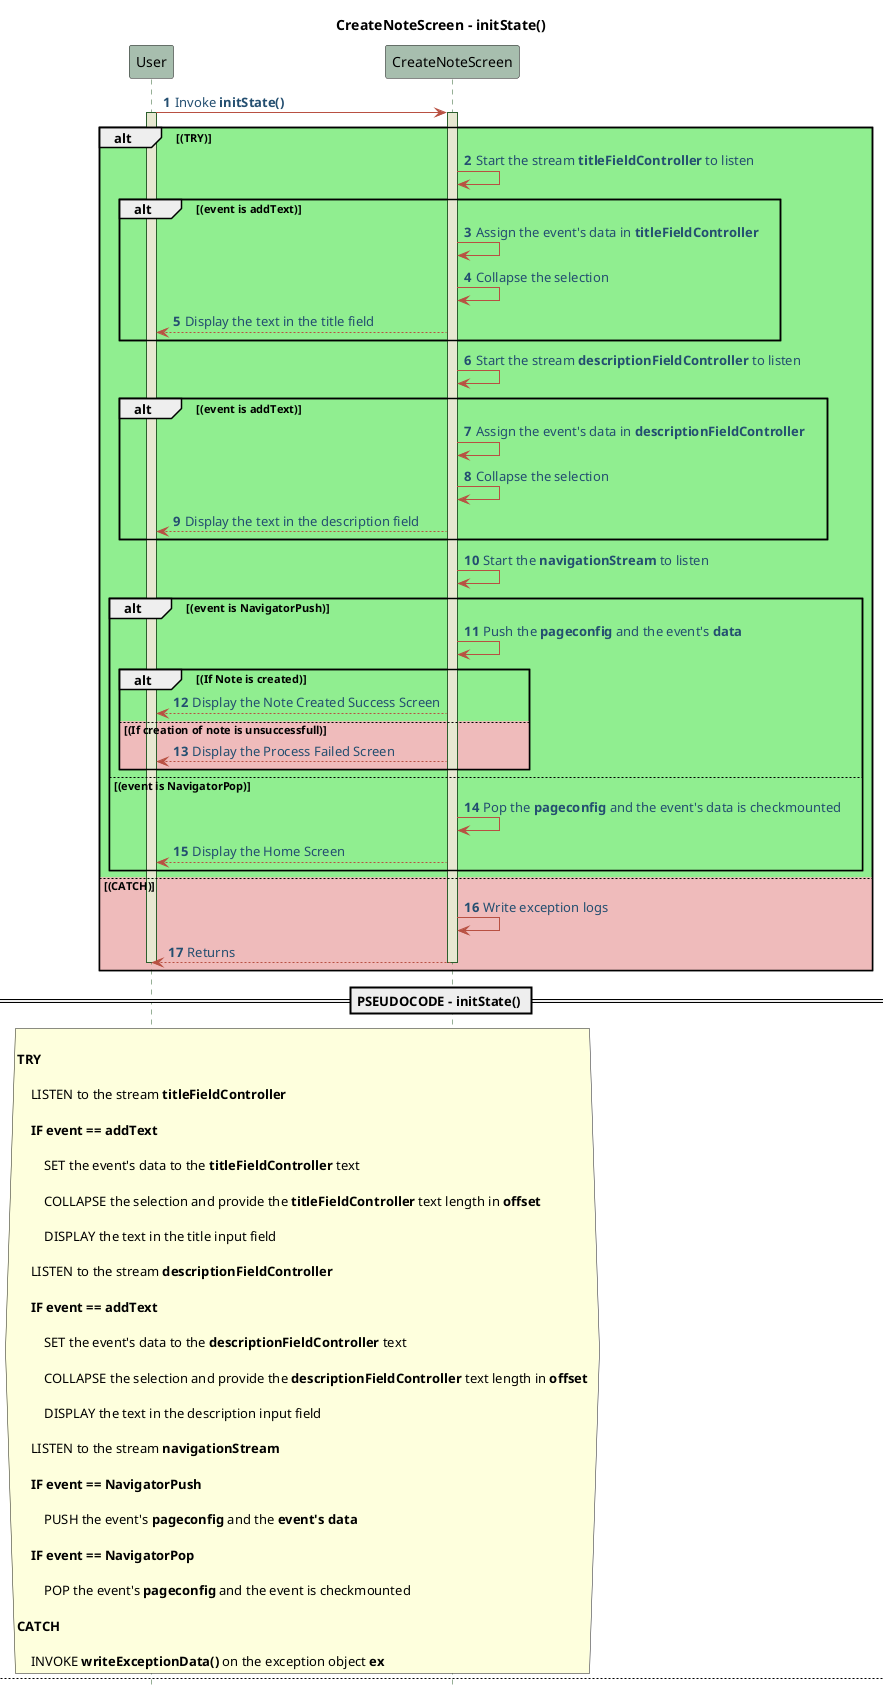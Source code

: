 @startuml CreateNoteScreen-Sequence-Pseudo
!define POSITIVERESPONSE 90EE90

!define NEGATIVEERESPONSE EFBBBB

!define NUETRALRESPONSE F2DC79

skinparam sequence{
    ParticipantBackgroundColor #A7BEAE

    LifeLineBackgroundColor #E7E8D1

    LifeLineBorderColor #2C5F2D

    ActorBackgroundColor #FC766AFF

    ActorBorderColor #FC766AFF

    ArrowColor #B85042

    ArrowFontColor #234E70

}
title CreateNoteScreen - initState() 
autonumber 1 
hide footbox 
User -> CreateNoteScreen : Invoke **initState()** 
activate User 
activate CreateNoteScreen 
alt #POSITIVERESPONSE (TRY)
    CreateNoteScreen -> CreateNoteScreen : Start the stream **titleFieldController** to listen 
    alt #POSITIVERESPONSE (event is addText)
        CreateNoteScreen -> CreateNoteScreen : Assign the event's data in **titleFieldController**
        CreateNoteScreen -> CreateNoteScreen : Collapse the selection 
        CreateNoteScreen --> User : Display the text in the title field
    end
    CreateNoteScreen -> CreateNoteScreen : Start the stream **descriptionFieldController** to listen 
    alt #POSITIVERESPONSE (event is addText)
        CreateNoteScreen -> CreateNoteScreen : Assign the event's data in **descriptionFieldController**
        CreateNoteScreen -> CreateNoteScreen : Collapse the selection 
        CreateNoteScreen --> User : Display the text in the description field
    end 
    CreateNoteScreen -> CreateNoteScreen : Start the **navigationStream** to listen 
    alt #POSITIVERESPONSE (event is NavigatorPush)
        CreateNoteScreen -> CreateNoteScreen : Push the **pageconfig** and the event's **data**
        alt (If Note is created)
            CreateNoteScreen --> User : Display the Note Created Success Screen
        else #NEGATIVEERESPONSE (If creation of note is unsuccessfull)
            CreateNoteScreen --> User : Display the Process Failed Screen
        end
    else (event is NavigatorPop)
        CreateNoteScreen -> CreateNoteScreen : Pop the **pageconfig** and the event's data is checkmounted 
        CreateNoteScreen --> User : Display the Home Screen
    end
else #NEGATIVEERESPONSE (CATCH)
    CreateNoteScreen -> CreateNoteScreen : Write exception logs 
    CreateNoteScreen --> User : Returns 
    deactivate User 
deactivate CreateNoteScreen
end 
 

==PSEUDOCODE - initState() == 
hnote across 

**TRY**

    LISTEN to the stream **titleFieldController** 

    **IF event == addText** 

        SET the event's data to the **titleFieldController** text 

        COLLAPSE the selection and provide the **titleFieldController** text length in **offset**

        DISPLAY the text in the title input field 

    LISTEN to the stream **descriptionFieldController** 
    
    **IF event == addText** 

        SET the event's data to the **descriptionFieldController** text 

        COLLAPSE the selection and provide the **descriptionFieldController** text length in **offset**

        DISPLAY the text in the description input field 
    
    LISTEN to the stream **navigationStream** 

    **IF event == NavigatorPush** 

        PUSH the event's **pageconfig** and the **event's data**
    
    **IF event == NavigatorPop** 

        POP the event's **pageconfig** and the event is checkmounted 

**CATCH**
    
    INVOKE **writeExceptionData()** on the exception object **ex**
end hnote 


newpage CreateNoteScreen - dispose()
autonumber 1 
hide footbox 
User -> CreateNoteScreen : Invoke **dispose()**
activate User 
activate CreateNoteScreen 
CreateNoteScreen-> CreateNoteScreen : Dispose the **titleFieldController**
CreateNoteScreen -> CreateNoteScreen : Dispose the **descriptionFieldController** 
CreateNoteScreen --> User : Returns 
deactivate User 
deactivate CreateNoteScreen 

==PSEUDOCODE - dispose()==
hnote across 
    DISPOSE the **titleFieldController**

    DISPOSE the **descriptionFieldController** 
end hnote 